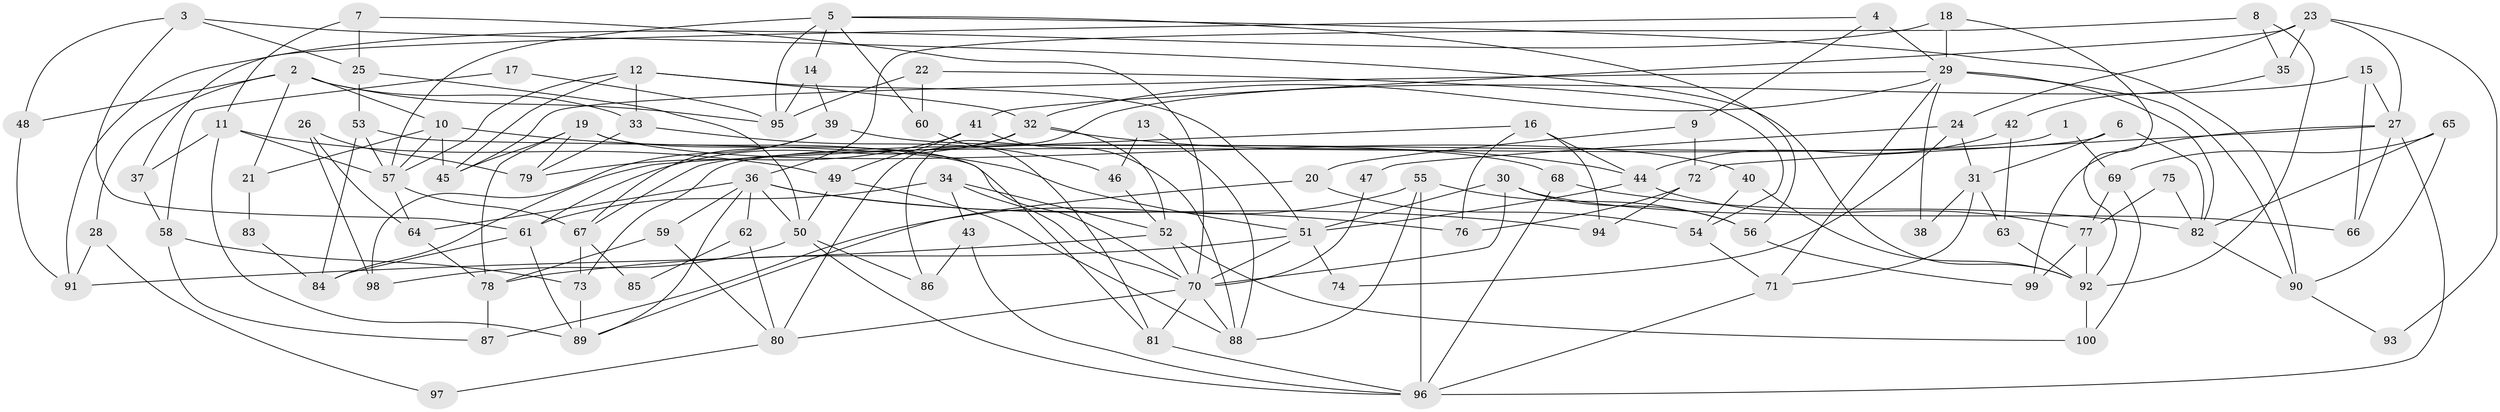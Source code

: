 // Generated by graph-tools (version 1.1) at 2025/38/02/21/25 10:38:59]
// undirected, 100 vertices, 200 edges
graph export_dot {
graph [start="1"]
  node [color=gray90,style=filled];
  1;
  2;
  3;
  4;
  5;
  6;
  7;
  8;
  9;
  10;
  11;
  12;
  13;
  14;
  15;
  16;
  17;
  18;
  19;
  20;
  21;
  22;
  23;
  24;
  25;
  26;
  27;
  28;
  29;
  30;
  31;
  32;
  33;
  34;
  35;
  36;
  37;
  38;
  39;
  40;
  41;
  42;
  43;
  44;
  45;
  46;
  47;
  48;
  49;
  50;
  51;
  52;
  53;
  54;
  55;
  56;
  57;
  58;
  59;
  60;
  61;
  62;
  63;
  64;
  65;
  66;
  67;
  68;
  69;
  70;
  71;
  72;
  73;
  74;
  75;
  76;
  77;
  78;
  79;
  80;
  81;
  82;
  83;
  84;
  85;
  86;
  87;
  88;
  89;
  90;
  91;
  92;
  93;
  94;
  95;
  96;
  97;
  98;
  99;
  100;
  1 -- 69;
  1 -- 67;
  2 -- 10;
  2 -- 95;
  2 -- 21;
  2 -- 28;
  2 -- 33;
  2 -- 48;
  3 -- 92;
  3 -- 25;
  3 -- 48;
  3 -- 61;
  4 -- 9;
  4 -- 29;
  4 -- 37;
  5 -- 57;
  5 -- 90;
  5 -- 14;
  5 -- 56;
  5 -- 60;
  5 -- 95;
  6 -- 73;
  6 -- 31;
  6 -- 82;
  7 -- 11;
  7 -- 70;
  7 -- 25;
  8 -- 92;
  8 -- 36;
  8 -- 35;
  9 -- 72;
  9 -- 20;
  10 -- 45;
  10 -- 57;
  10 -- 21;
  10 -- 51;
  11 -- 57;
  11 -- 49;
  11 -- 37;
  11 -- 89;
  12 -- 32;
  12 -- 51;
  12 -- 33;
  12 -- 45;
  12 -- 57;
  13 -- 88;
  13 -- 46;
  14 -- 39;
  14 -- 95;
  15 -- 27;
  15 -- 66;
  15 -- 86;
  16 -- 44;
  16 -- 84;
  16 -- 76;
  16 -- 94;
  17 -- 58;
  17 -- 95;
  18 -- 92;
  18 -- 29;
  18 -- 91;
  19 -- 78;
  19 -- 45;
  19 -- 40;
  19 -- 79;
  19 -- 81;
  20 -- 54;
  20 -- 89;
  21 -- 83;
  22 -- 95;
  22 -- 60;
  22 -- 54;
  23 -- 41;
  23 -- 27;
  23 -- 24;
  23 -- 35;
  23 -- 93;
  24 -- 31;
  24 -- 47;
  24 -- 74;
  25 -- 53;
  25 -- 50;
  26 -- 79;
  26 -- 64;
  26 -- 98;
  27 -- 96;
  27 -- 72;
  27 -- 66;
  27 -- 99;
  28 -- 91;
  28 -- 97;
  29 -- 82;
  29 -- 32;
  29 -- 38;
  29 -- 45;
  29 -- 71;
  29 -- 90;
  30 -- 56;
  30 -- 51;
  30 -- 66;
  30 -- 70;
  31 -- 71;
  31 -- 63;
  31 -- 38;
  32 -- 61;
  32 -- 52;
  32 -- 44;
  32 -- 80;
  33 -- 46;
  33 -- 79;
  34 -- 52;
  34 -- 61;
  34 -- 43;
  34 -- 70;
  35 -- 42;
  36 -- 89;
  36 -- 50;
  36 -- 59;
  36 -- 62;
  36 -- 64;
  36 -- 76;
  36 -- 94;
  37 -- 58;
  39 -- 68;
  39 -- 98;
  39 -- 67;
  40 -- 54;
  40 -- 92;
  41 -- 49;
  41 -- 79;
  41 -- 88;
  42 -- 44;
  42 -- 63;
  43 -- 96;
  43 -- 86;
  44 -- 51;
  44 -- 77;
  46 -- 52;
  47 -- 70;
  48 -- 91;
  49 -- 88;
  49 -- 50;
  50 -- 86;
  50 -- 96;
  50 -- 98;
  51 -- 70;
  51 -- 74;
  51 -- 78;
  52 -- 70;
  52 -- 91;
  52 -- 100;
  53 -- 70;
  53 -- 57;
  53 -- 84;
  54 -- 71;
  55 -- 88;
  55 -- 96;
  55 -- 56;
  55 -- 87;
  56 -- 99;
  57 -- 64;
  57 -- 67;
  58 -- 87;
  58 -- 73;
  59 -- 80;
  59 -- 78;
  60 -- 81;
  61 -- 89;
  61 -- 84;
  62 -- 80;
  62 -- 85;
  63 -- 92;
  64 -- 78;
  65 -- 82;
  65 -- 69;
  65 -- 90;
  67 -- 73;
  67 -- 85;
  68 -- 96;
  68 -- 82;
  69 -- 77;
  69 -- 100;
  70 -- 80;
  70 -- 81;
  70 -- 88;
  71 -- 96;
  72 -- 76;
  72 -- 94;
  73 -- 89;
  75 -- 77;
  75 -- 82;
  77 -- 99;
  77 -- 92;
  78 -- 87;
  80 -- 97;
  81 -- 96;
  82 -- 90;
  83 -- 84;
  90 -- 93;
  92 -- 100;
}
